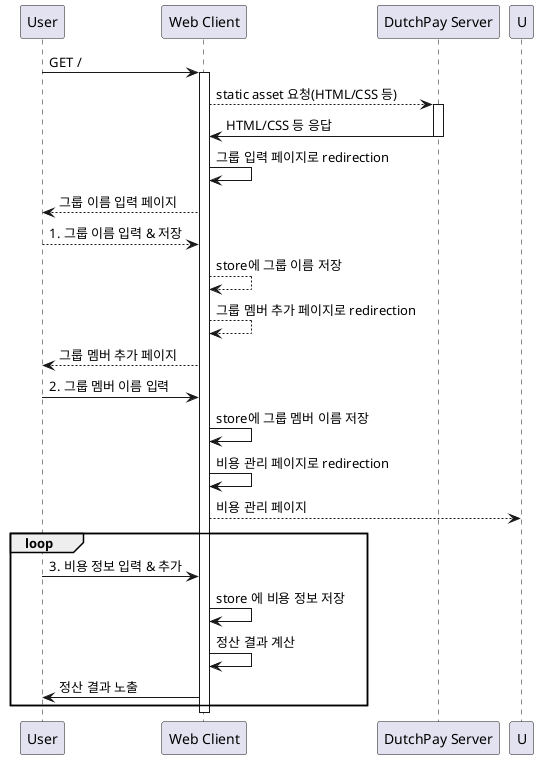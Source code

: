 @startuml
participant User
participant "Web Client" as C
participant "DutchPay Server" as S 

User -> C : GET / 
activate C
C --> S: static asset 요청(HTML/CSS 등)
activate S
S -> C: HTML/CSS 등 응답
deactivate S 
C -> C: 그룹 입력 페이지로 redirection
C --> User: 그룹 이름 입력 페이지

User --> C: 1. 그룹 이름 입력 & 저장
C --> C: store에 그룹 이름 저장
C --> C: 그룹 멤버 추가 페이지로 redirection

C --> User: 그룹 멤버 추가 페이지 
User -> C: 2. 그룹 멤버 이름 입력
C -> C: store에 그룹 멤버 이름 저장
C -> C: 비용 관리 페이지로 redirection
C --> U: 비용 관리 페이지 

loop
    User -> C: 3. 비용 정보 입력 & 추가
    C -> C: store 에 비용 정보 저장 
    C -> C: 정산 결과 계산
    C -> User: 정산 결과 노출
end


deactivate C

@enduml